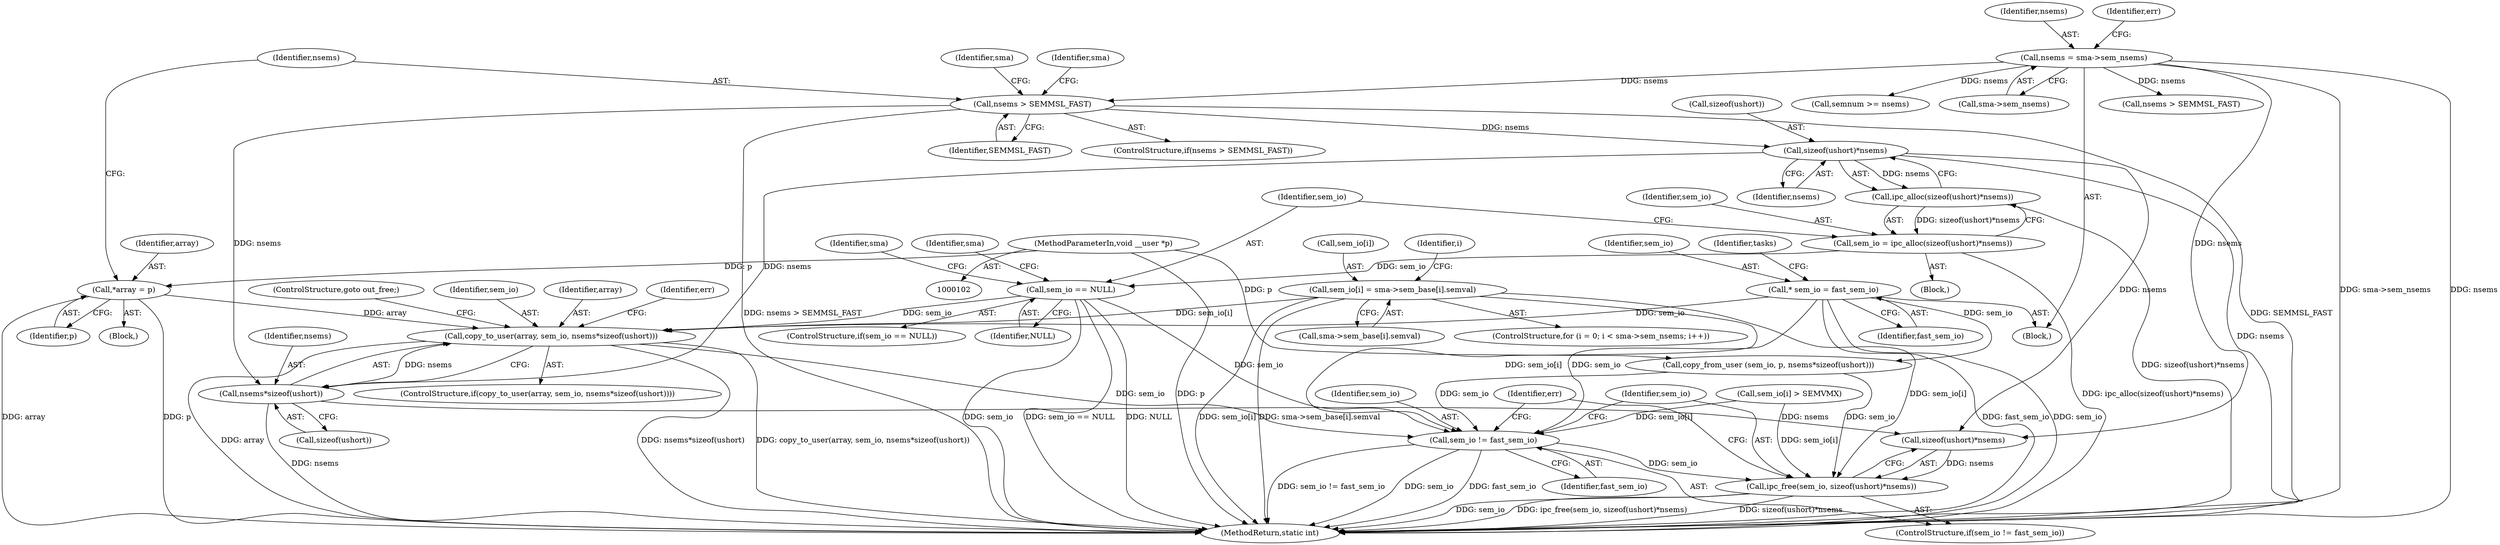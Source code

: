 digraph "0_linux_6062a8dc0517bce23e3c2f7d2fea5e22411269a3_12@API" {
"1000263" [label="(Call,copy_to_user(array, sem_io, nsems*sizeof(ushort)))"];
"1000181" [label="(Call,*array = p)"];
"1000107" [label="(MethodParameterIn,void __user *p)"];
"1000200" [label="(Call,sem_io == NULL)"];
"1000192" [label="(Call,sem_io = ipc_alloc(sizeof(ushort)*nsems))"];
"1000194" [label="(Call,ipc_alloc(sizeof(ushort)*nsems))"];
"1000195" [label="(Call,sizeof(ushort)*nsems)"];
"1000186" [label="(Call,nsems > SEMMSL_FAST)"];
"1000136" [label="(Call,nsems = sma->sem_nsems)"];
"1000244" [label="(Call,sem_io[i] = sma->sem_base[i].semval)"];
"1000115" [label="(Call,* sem_io = fast_sem_io)"];
"1000266" [label="(Call,nsems*sizeof(ushort))"];
"1000499" [label="(Call,sem_io != fast_sem_io)"];
"1000502" [label="(Call,ipc_free(sem_io, sizeof(ushort)*nsems))"];
"1000116" [label="(Identifier,sem_io)"];
"1000338" [label="(Call,sem_io[i] > SEMVMX)"];
"1000194" [label="(Call,ipc_alloc(sizeof(ushort)*nsems))"];
"1000438" [label="(Call,semnum >= nsems)"];
"1000267" [label="(Identifier,nsems)"];
"1000192" [label="(Call,sem_io = ipc_alloc(sizeof(ushort)*nsems))"];
"1000265" [label="(Identifier,sem_io)"];
"1000137" [label="(Identifier,nsems)"];
"1000499" [label="(Call,sem_io != fast_sem_io)"];
"1000200" [label="(Call,sem_io == NULL)"];
"1000186" [label="(Call,nsems > SEMMSL_FAST)"];
"1000210" [label="(Identifier,sma)"];
"1000509" [label="(Identifier,err)"];
"1000195" [label="(Call,sizeof(ushort)*nsems)"];
"1000264" [label="(Identifier,array)"];
"1000115" [label="(Call,* sem_io = fast_sem_io)"];
"1000182" [label="(Identifier,array)"];
"1000198" [label="(Identifier,nsems)"];
"1000191" [label="(Identifier,sma)"];
"1000142" [label="(Identifier,err)"];
"1000503" [label="(Identifier,sem_io)"];
"1000187" [label="(Identifier,nsems)"];
"1000266" [label="(Call,nsems*sizeof(ushort))"];
"1000138" [label="(Call,sma->sem_nsems)"];
"1000183" [label="(Identifier,p)"];
"1000108" [label="(Block,)"];
"1000510" [label="(MethodReturn,static int)"];
"1000229" [label="(Identifier,sma)"];
"1000205" [label="(Identifier,sma)"];
"1000248" [label="(Call,sma->sem_base[i].semval)"];
"1000500" [label="(Identifier,sem_io)"];
"1000201" [label="(Identifier,sem_io)"];
"1000498" [label="(ControlStructure,if(sem_io != fast_sem_io))"];
"1000117" [label="(Identifier,fast_sem_io)"];
"1000244" [label="(Call,sem_io[i] = sma->sem_base[i].semval)"];
"1000189" [label="(Block,)"];
"1000501" [label="(Identifier,fast_sem_io)"];
"1000233" [label="(ControlStructure,for (i = 0; i < sma->sem_nsems; i++))"];
"1000107" [label="(MethodParameterIn,void __user *p)"];
"1000290" [label="(Call,nsems > SEMMSL_FAST)"];
"1000121" [label="(Identifier,tasks)"];
"1000245" [label="(Call,sem_io[i])"];
"1000196" [label="(Call,sizeof(ushort))"];
"1000502" [label="(Call,ipc_free(sem_io, sizeof(ushort)*nsems))"];
"1000271" [label="(Identifier,err)"];
"1000312" [label="(Call,copy_from_user (sem_io, p, nsems*sizeof(ushort)))"];
"1000243" [label="(Identifier,i)"];
"1000504" [label="(Call,sizeof(ushort)*nsems)"];
"1000268" [label="(Call,sizeof(ushort))"];
"1000188" [label="(Identifier,SEMMSL_FAST)"];
"1000179" [label="(Block,)"];
"1000262" [label="(ControlStructure,if(copy_to_user(array, sem_io, nsems*sizeof(ushort))))"];
"1000181" [label="(Call,*array = p)"];
"1000202" [label="(Identifier,NULL)"];
"1000193" [label="(Identifier,sem_io)"];
"1000185" [label="(ControlStructure,if(nsems > SEMMSL_FAST))"];
"1000199" [label="(ControlStructure,if(sem_io == NULL))"];
"1000274" [label="(ControlStructure,goto out_free;)"];
"1000263" [label="(Call,copy_to_user(array, sem_io, nsems*sizeof(ushort)))"];
"1000136" [label="(Call,nsems = sma->sem_nsems)"];
"1000263" -> "1000262"  [label="AST: "];
"1000263" -> "1000266"  [label="CFG: "];
"1000264" -> "1000263"  [label="AST: "];
"1000265" -> "1000263"  [label="AST: "];
"1000266" -> "1000263"  [label="AST: "];
"1000271" -> "1000263"  [label="CFG: "];
"1000274" -> "1000263"  [label="CFG: "];
"1000263" -> "1000510"  [label="DDG: copy_to_user(array, sem_io, nsems*sizeof(ushort))"];
"1000263" -> "1000510"  [label="DDG: array"];
"1000263" -> "1000510"  [label="DDG: nsems*sizeof(ushort)"];
"1000181" -> "1000263"  [label="DDG: array"];
"1000200" -> "1000263"  [label="DDG: sem_io"];
"1000244" -> "1000263"  [label="DDG: sem_io[i]"];
"1000115" -> "1000263"  [label="DDG: sem_io"];
"1000266" -> "1000263"  [label="DDG: nsems"];
"1000263" -> "1000499"  [label="DDG: sem_io"];
"1000181" -> "1000179"  [label="AST: "];
"1000181" -> "1000183"  [label="CFG: "];
"1000182" -> "1000181"  [label="AST: "];
"1000183" -> "1000181"  [label="AST: "];
"1000187" -> "1000181"  [label="CFG: "];
"1000181" -> "1000510"  [label="DDG: array"];
"1000181" -> "1000510"  [label="DDG: p"];
"1000107" -> "1000181"  [label="DDG: p"];
"1000107" -> "1000102"  [label="AST: "];
"1000107" -> "1000510"  [label="DDG: p"];
"1000107" -> "1000312"  [label="DDG: p"];
"1000200" -> "1000199"  [label="AST: "];
"1000200" -> "1000202"  [label="CFG: "];
"1000201" -> "1000200"  [label="AST: "];
"1000202" -> "1000200"  [label="AST: "];
"1000205" -> "1000200"  [label="CFG: "];
"1000210" -> "1000200"  [label="CFG: "];
"1000200" -> "1000510"  [label="DDG: sem_io"];
"1000200" -> "1000510"  [label="DDG: sem_io == NULL"];
"1000200" -> "1000510"  [label="DDG: NULL"];
"1000192" -> "1000200"  [label="DDG: sem_io"];
"1000200" -> "1000499"  [label="DDG: sem_io"];
"1000192" -> "1000189"  [label="AST: "];
"1000192" -> "1000194"  [label="CFG: "];
"1000193" -> "1000192"  [label="AST: "];
"1000194" -> "1000192"  [label="AST: "];
"1000201" -> "1000192"  [label="CFG: "];
"1000192" -> "1000510"  [label="DDG: ipc_alloc(sizeof(ushort)*nsems)"];
"1000194" -> "1000192"  [label="DDG: sizeof(ushort)*nsems"];
"1000194" -> "1000195"  [label="CFG: "];
"1000195" -> "1000194"  [label="AST: "];
"1000194" -> "1000510"  [label="DDG: sizeof(ushort)*nsems"];
"1000195" -> "1000194"  [label="DDG: nsems"];
"1000195" -> "1000198"  [label="CFG: "];
"1000196" -> "1000195"  [label="AST: "];
"1000198" -> "1000195"  [label="AST: "];
"1000195" -> "1000510"  [label="DDG: nsems"];
"1000186" -> "1000195"  [label="DDG: nsems"];
"1000195" -> "1000266"  [label="DDG: nsems"];
"1000195" -> "1000504"  [label="DDG: nsems"];
"1000186" -> "1000185"  [label="AST: "];
"1000186" -> "1000188"  [label="CFG: "];
"1000187" -> "1000186"  [label="AST: "];
"1000188" -> "1000186"  [label="AST: "];
"1000191" -> "1000186"  [label="CFG: "];
"1000229" -> "1000186"  [label="CFG: "];
"1000186" -> "1000510"  [label="DDG: SEMMSL_FAST"];
"1000186" -> "1000510"  [label="DDG: nsems > SEMMSL_FAST"];
"1000136" -> "1000186"  [label="DDG: nsems"];
"1000186" -> "1000266"  [label="DDG: nsems"];
"1000136" -> "1000108"  [label="AST: "];
"1000136" -> "1000138"  [label="CFG: "];
"1000137" -> "1000136"  [label="AST: "];
"1000138" -> "1000136"  [label="AST: "];
"1000142" -> "1000136"  [label="CFG: "];
"1000136" -> "1000510"  [label="DDG: sma->sem_nsems"];
"1000136" -> "1000510"  [label="DDG: nsems"];
"1000136" -> "1000290"  [label="DDG: nsems"];
"1000136" -> "1000438"  [label="DDG: nsems"];
"1000136" -> "1000504"  [label="DDG: nsems"];
"1000244" -> "1000233"  [label="AST: "];
"1000244" -> "1000248"  [label="CFG: "];
"1000245" -> "1000244"  [label="AST: "];
"1000248" -> "1000244"  [label="AST: "];
"1000243" -> "1000244"  [label="CFG: "];
"1000244" -> "1000510"  [label="DDG: sma->sem_base[i].semval"];
"1000244" -> "1000510"  [label="DDG: sem_io[i]"];
"1000244" -> "1000499"  [label="DDG: sem_io[i]"];
"1000244" -> "1000502"  [label="DDG: sem_io[i]"];
"1000115" -> "1000108"  [label="AST: "];
"1000115" -> "1000117"  [label="CFG: "];
"1000116" -> "1000115"  [label="AST: "];
"1000117" -> "1000115"  [label="AST: "];
"1000121" -> "1000115"  [label="CFG: "];
"1000115" -> "1000510"  [label="DDG: fast_sem_io"];
"1000115" -> "1000510"  [label="DDG: sem_io"];
"1000115" -> "1000312"  [label="DDG: sem_io"];
"1000115" -> "1000499"  [label="DDG: sem_io"];
"1000266" -> "1000268"  [label="CFG: "];
"1000267" -> "1000266"  [label="AST: "];
"1000268" -> "1000266"  [label="AST: "];
"1000266" -> "1000510"  [label="DDG: nsems"];
"1000266" -> "1000504"  [label="DDG: nsems"];
"1000499" -> "1000498"  [label="AST: "];
"1000499" -> "1000501"  [label="CFG: "];
"1000500" -> "1000499"  [label="AST: "];
"1000501" -> "1000499"  [label="AST: "];
"1000503" -> "1000499"  [label="CFG: "];
"1000509" -> "1000499"  [label="CFG: "];
"1000499" -> "1000510"  [label="DDG: sem_io != fast_sem_io"];
"1000499" -> "1000510"  [label="DDG: sem_io"];
"1000499" -> "1000510"  [label="DDG: fast_sem_io"];
"1000338" -> "1000499"  [label="DDG: sem_io[i]"];
"1000312" -> "1000499"  [label="DDG: sem_io"];
"1000499" -> "1000502"  [label="DDG: sem_io"];
"1000502" -> "1000498"  [label="AST: "];
"1000502" -> "1000504"  [label="CFG: "];
"1000503" -> "1000502"  [label="AST: "];
"1000504" -> "1000502"  [label="AST: "];
"1000509" -> "1000502"  [label="CFG: "];
"1000502" -> "1000510"  [label="DDG: sem_io"];
"1000502" -> "1000510"  [label="DDG: ipc_free(sem_io, sizeof(ushort)*nsems)"];
"1000502" -> "1000510"  [label="DDG: sizeof(ushort)*nsems"];
"1000338" -> "1000502"  [label="DDG: sem_io[i]"];
"1000312" -> "1000502"  [label="DDG: sem_io"];
"1000504" -> "1000502"  [label="DDG: nsems"];
}
